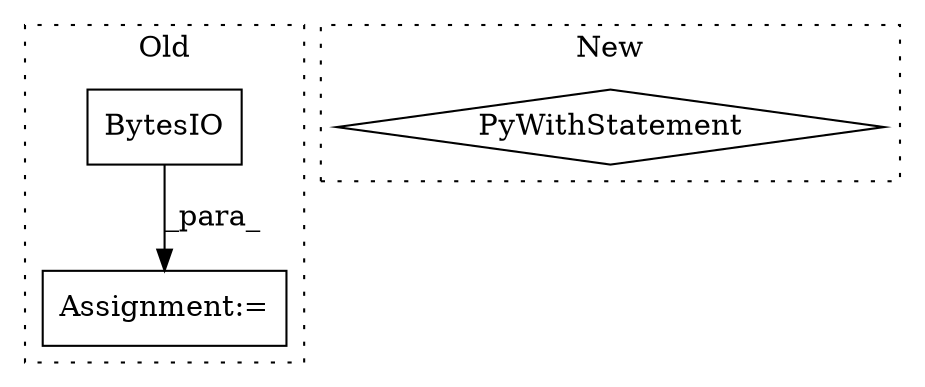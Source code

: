 digraph G {
subgraph cluster0 {
1 [label="BytesIO" a="32" s="819" l="9" shape="box"];
3 [label="Assignment:=" a="7" s="834,939" l="53,2" shape="box"];
label = "Old";
style="dotted";
}
subgraph cluster1 {
2 [label="PyWithStatement" a="104" s="977,991" l="10,2" shape="diamond"];
label = "New";
style="dotted";
}
1 -> 3 [label="_para_"];
}